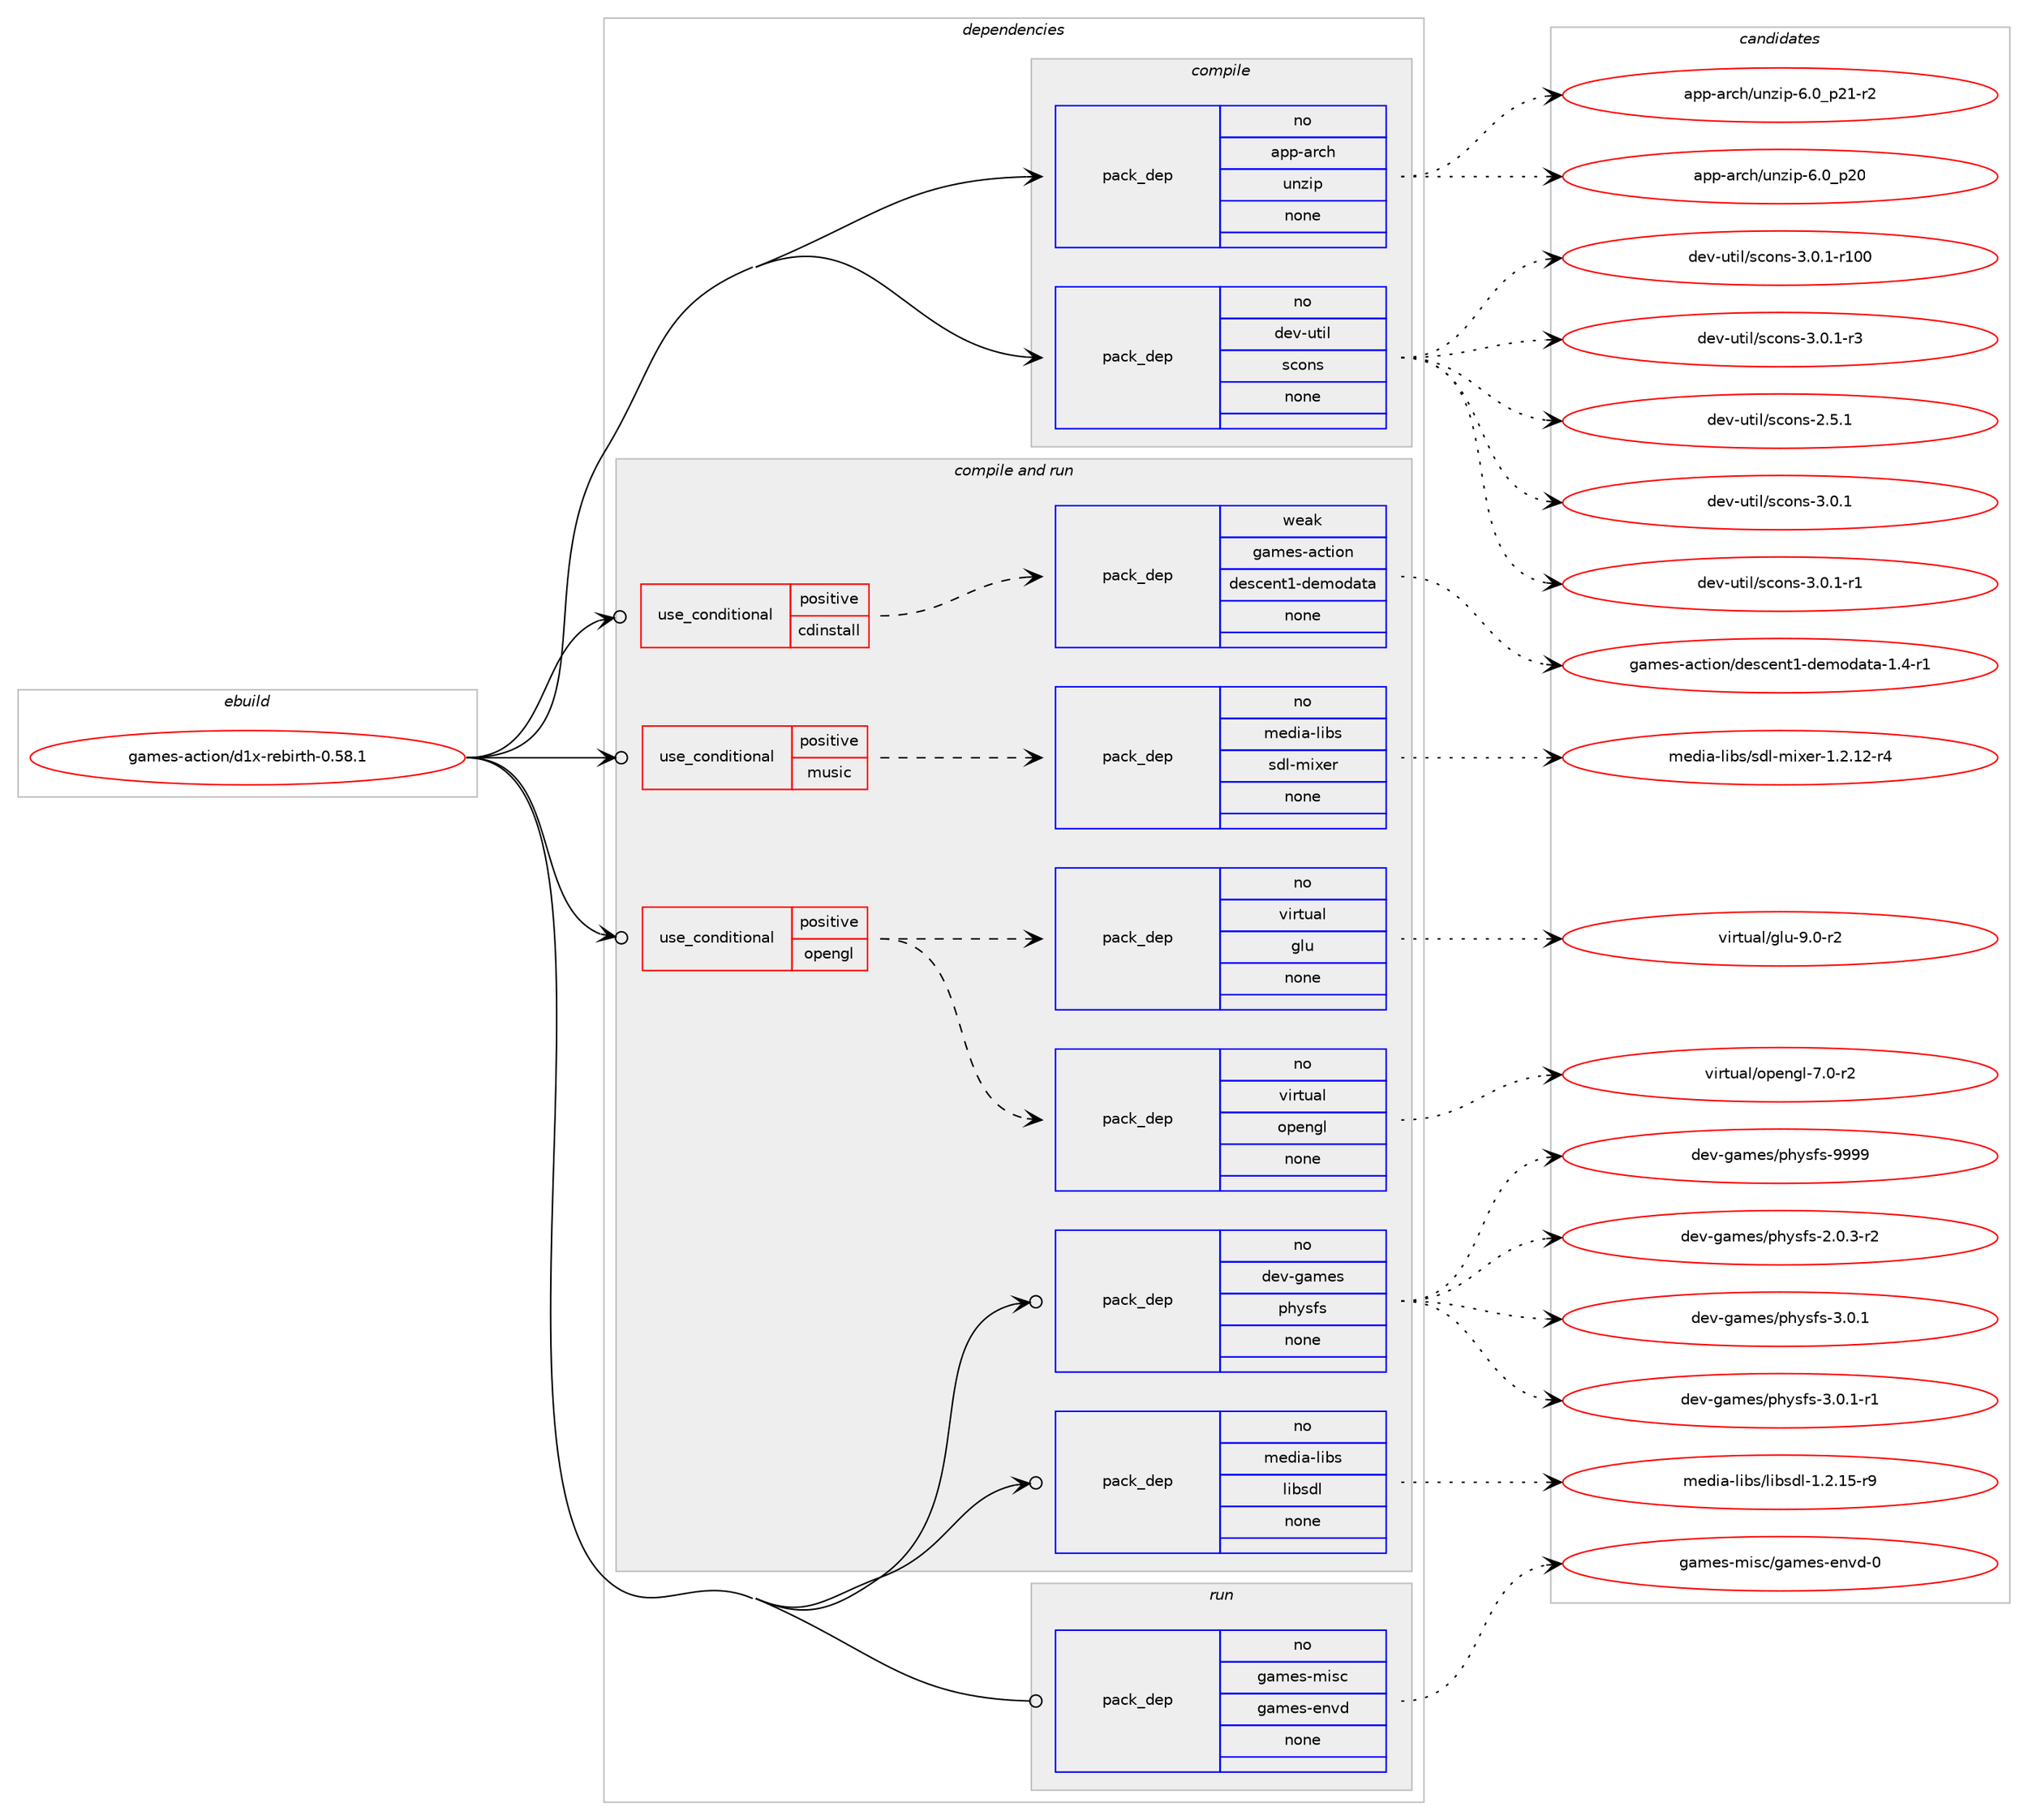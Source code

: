 digraph prolog {

# *************
# Graph options
# *************

newrank=true;
concentrate=true;
compound=true;
graph [rankdir=LR,fontname=Helvetica,fontsize=10,ranksep=1.5];#, ranksep=2.5, nodesep=0.2];
edge  [arrowhead=vee];
node  [fontname=Helvetica,fontsize=10];

# **********
# The ebuild
# **********

subgraph cluster_leftcol {
color=gray;
rank=same;
label=<<i>ebuild</i>>;
id [label="games-action/d1x-rebirth-0.58.1", color=red, width=4, href="../games-action/d1x-rebirth-0.58.1.svg"];
}

# ****************
# The dependencies
# ****************

subgraph cluster_midcol {
color=gray;
label=<<i>dependencies</i>>;
subgraph cluster_compile {
fillcolor="#eeeeee";
style=filled;
label=<<i>compile</i>>;
subgraph pack2119 {
dependency2539 [label=<<TABLE BORDER="0" CELLBORDER="1" CELLSPACING="0" CELLPADDING="4" WIDTH="220"><TR><TD ROWSPAN="6" CELLPADDING="30">pack_dep</TD></TR><TR><TD WIDTH="110">no</TD></TR><TR><TD>app-arch</TD></TR><TR><TD>unzip</TD></TR><TR><TD>none</TD></TR><TR><TD></TD></TR></TABLE>>, shape=none, color=blue];
}
id:e -> dependency2539:w [weight=20,style="solid",arrowhead="vee"];
subgraph pack2120 {
dependency2540 [label=<<TABLE BORDER="0" CELLBORDER="1" CELLSPACING="0" CELLPADDING="4" WIDTH="220"><TR><TD ROWSPAN="6" CELLPADDING="30">pack_dep</TD></TR><TR><TD WIDTH="110">no</TD></TR><TR><TD>dev-util</TD></TR><TR><TD>scons</TD></TR><TR><TD>none</TD></TR><TR><TD></TD></TR></TABLE>>, shape=none, color=blue];
}
id:e -> dependency2540:w [weight=20,style="solid",arrowhead="vee"];
}
subgraph cluster_compileandrun {
fillcolor="#eeeeee";
style=filled;
label=<<i>compile and run</i>>;
subgraph cond332 {
dependency2541 [label=<<TABLE BORDER="0" CELLBORDER="1" CELLSPACING="0" CELLPADDING="4"><TR><TD ROWSPAN="3" CELLPADDING="10">use_conditional</TD></TR><TR><TD>positive</TD></TR><TR><TD>cdinstall</TD></TR></TABLE>>, shape=none, color=red];
subgraph pack2121 {
dependency2542 [label=<<TABLE BORDER="0" CELLBORDER="1" CELLSPACING="0" CELLPADDING="4" WIDTH="220"><TR><TD ROWSPAN="6" CELLPADDING="30">pack_dep</TD></TR><TR><TD WIDTH="110">weak</TD></TR><TR><TD>games-action</TD></TR><TR><TD>descent1-demodata</TD></TR><TR><TD>none</TD></TR><TR><TD></TD></TR></TABLE>>, shape=none, color=blue];
}
dependency2541:e -> dependency2542:w [weight=20,style="dashed",arrowhead="vee"];
}
id:e -> dependency2541:w [weight=20,style="solid",arrowhead="odotvee"];
subgraph cond333 {
dependency2543 [label=<<TABLE BORDER="0" CELLBORDER="1" CELLSPACING="0" CELLPADDING="4"><TR><TD ROWSPAN="3" CELLPADDING="10">use_conditional</TD></TR><TR><TD>positive</TD></TR><TR><TD>music</TD></TR></TABLE>>, shape=none, color=red];
subgraph pack2122 {
dependency2544 [label=<<TABLE BORDER="0" CELLBORDER="1" CELLSPACING="0" CELLPADDING="4" WIDTH="220"><TR><TD ROWSPAN="6" CELLPADDING="30">pack_dep</TD></TR><TR><TD WIDTH="110">no</TD></TR><TR><TD>media-libs</TD></TR><TR><TD>sdl-mixer</TD></TR><TR><TD>none</TD></TR><TR><TD></TD></TR></TABLE>>, shape=none, color=blue];
}
dependency2543:e -> dependency2544:w [weight=20,style="dashed",arrowhead="vee"];
}
id:e -> dependency2543:w [weight=20,style="solid",arrowhead="odotvee"];
subgraph cond334 {
dependency2545 [label=<<TABLE BORDER="0" CELLBORDER="1" CELLSPACING="0" CELLPADDING="4"><TR><TD ROWSPAN="3" CELLPADDING="10">use_conditional</TD></TR><TR><TD>positive</TD></TR><TR><TD>opengl</TD></TR></TABLE>>, shape=none, color=red];
subgraph pack2123 {
dependency2546 [label=<<TABLE BORDER="0" CELLBORDER="1" CELLSPACING="0" CELLPADDING="4" WIDTH="220"><TR><TD ROWSPAN="6" CELLPADDING="30">pack_dep</TD></TR><TR><TD WIDTH="110">no</TD></TR><TR><TD>virtual</TD></TR><TR><TD>opengl</TD></TR><TR><TD>none</TD></TR><TR><TD></TD></TR></TABLE>>, shape=none, color=blue];
}
dependency2545:e -> dependency2546:w [weight=20,style="dashed",arrowhead="vee"];
subgraph pack2124 {
dependency2547 [label=<<TABLE BORDER="0" CELLBORDER="1" CELLSPACING="0" CELLPADDING="4" WIDTH="220"><TR><TD ROWSPAN="6" CELLPADDING="30">pack_dep</TD></TR><TR><TD WIDTH="110">no</TD></TR><TR><TD>virtual</TD></TR><TR><TD>glu</TD></TR><TR><TD>none</TD></TR><TR><TD></TD></TR></TABLE>>, shape=none, color=blue];
}
dependency2545:e -> dependency2547:w [weight=20,style="dashed",arrowhead="vee"];
}
id:e -> dependency2545:w [weight=20,style="solid",arrowhead="odotvee"];
subgraph pack2125 {
dependency2548 [label=<<TABLE BORDER="0" CELLBORDER="1" CELLSPACING="0" CELLPADDING="4" WIDTH="220"><TR><TD ROWSPAN="6" CELLPADDING="30">pack_dep</TD></TR><TR><TD WIDTH="110">no</TD></TR><TR><TD>dev-games</TD></TR><TR><TD>physfs</TD></TR><TR><TD>none</TD></TR><TR><TD></TD></TR></TABLE>>, shape=none, color=blue];
}
id:e -> dependency2548:w [weight=20,style="solid",arrowhead="odotvee"];
subgraph pack2126 {
dependency2549 [label=<<TABLE BORDER="0" CELLBORDER="1" CELLSPACING="0" CELLPADDING="4" WIDTH="220"><TR><TD ROWSPAN="6" CELLPADDING="30">pack_dep</TD></TR><TR><TD WIDTH="110">no</TD></TR><TR><TD>media-libs</TD></TR><TR><TD>libsdl</TD></TR><TR><TD>none</TD></TR><TR><TD></TD></TR></TABLE>>, shape=none, color=blue];
}
id:e -> dependency2549:w [weight=20,style="solid",arrowhead="odotvee"];
}
subgraph cluster_run {
fillcolor="#eeeeee";
style=filled;
label=<<i>run</i>>;
subgraph pack2127 {
dependency2550 [label=<<TABLE BORDER="0" CELLBORDER="1" CELLSPACING="0" CELLPADDING="4" WIDTH="220"><TR><TD ROWSPAN="6" CELLPADDING="30">pack_dep</TD></TR><TR><TD WIDTH="110">no</TD></TR><TR><TD>games-misc</TD></TR><TR><TD>games-envd</TD></TR><TR><TD>none</TD></TR><TR><TD></TD></TR></TABLE>>, shape=none, color=blue];
}
id:e -> dependency2550:w [weight=20,style="solid",arrowhead="odot"];
}
}

# **************
# The candidates
# **************

subgraph cluster_choices {
rank=same;
color=gray;
label=<<i>candidates</i>>;

subgraph choice2119 {
color=black;
nodesep=1;
choice971121124597114991044711711012210511245544648951125048 [label="app-arch/unzip-6.0_p20", color=red, width=4,href="../app-arch/unzip-6.0_p20.svg"];
choice9711211245971149910447117110122105112455446489511250494511450 [label="app-arch/unzip-6.0_p21-r2", color=red, width=4,href="../app-arch/unzip-6.0_p21-r2.svg"];
dependency2539:e -> choice971121124597114991044711711012210511245544648951125048:w [style=dotted,weight="100"];
dependency2539:e -> choice9711211245971149910447117110122105112455446489511250494511450:w [style=dotted,weight="100"];
}
subgraph choice2120 {
color=black;
nodesep=1;
choice100101118451171161051084711599111110115455046534649 [label="dev-util/scons-2.5.1", color=red, width=4,href="../dev-util/scons-2.5.1.svg"];
choice100101118451171161051084711599111110115455146484649 [label="dev-util/scons-3.0.1", color=red, width=4,href="../dev-util/scons-3.0.1.svg"];
choice1001011184511711610510847115991111101154551464846494511449 [label="dev-util/scons-3.0.1-r1", color=red, width=4,href="../dev-util/scons-3.0.1-r1.svg"];
choice10010111845117116105108471159911111011545514648464945114494848 [label="dev-util/scons-3.0.1-r100", color=red, width=4,href="../dev-util/scons-3.0.1-r100.svg"];
choice1001011184511711610510847115991111101154551464846494511451 [label="dev-util/scons-3.0.1-r3", color=red, width=4,href="../dev-util/scons-3.0.1-r3.svg"];
dependency2540:e -> choice100101118451171161051084711599111110115455046534649:w [style=dotted,weight="100"];
dependency2540:e -> choice100101118451171161051084711599111110115455146484649:w [style=dotted,weight="100"];
dependency2540:e -> choice1001011184511711610510847115991111101154551464846494511449:w [style=dotted,weight="100"];
dependency2540:e -> choice10010111845117116105108471159911111011545514648464945114494848:w [style=dotted,weight="100"];
dependency2540:e -> choice1001011184511711610510847115991111101154551464846494511451:w [style=dotted,weight="100"];
}
subgraph choice2121 {
color=black;
nodesep=1;
choice10397109101115459799116105111110471001011159910111011649451001011091111009711697454946524511449 [label="games-action/descent1-demodata-1.4-r1", color=red, width=4,href="../games-action/descent1-demodata-1.4-r1.svg"];
dependency2542:e -> choice10397109101115459799116105111110471001011159910111011649451001011091111009711697454946524511449:w [style=dotted,weight="100"];
}
subgraph choice2122 {
color=black;
nodesep=1;
choice1091011001059745108105981154711510010845109105120101114454946504649504511452 [label="media-libs/sdl-mixer-1.2.12-r4", color=red, width=4,href="../media-libs/sdl-mixer-1.2.12-r4.svg"];
dependency2544:e -> choice1091011001059745108105981154711510010845109105120101114454946504649504511452:w [style=dotted,weight="100"];
}
subgraph choice2123 {
color=black;
nodesep=1;
choice1181051141161179710847111112101110103108455546484511450 [label="virtual/opengl-7.0-r2", color=red, width=4,href="../virtual/opengl-7.0-r2.svg"];
dependency2546:e -> choice1181051141161179710847111112101110103108455546484511450:w [style=dotted,weight="100"];
}
subgraph choice2124 {
color=black;
nodesep=1;
choice1181051141161179710847103108117455746484511450 [label="virtual/glu-9.0-r2", color=red, width=4,href="../virtual/glu-9.0-r2.svg"];
dependency2547:e -> choice1181051141161179710847103108117455746484511450:w [style=dotted,weight="100"];
}
subgraph choice2125 {
color=black;
nodesep=1;
choice1001011184510397109101115471121041211151021154550464846514511450 [label="dev-games/physfs-2.0.3-r2", color=red, width=4,href="../dev-games/physfs-2.0.3-r2.svg"];
choice100101118451039710910111547112104121115102115455146484649 [label="dev-games/physfs-3.0.1", color=red, width=4,href="../dev-games/physfs-3.0.1.svg"];
choice1001011184510397109101115471121041211151021154551464846494511449 [label="dev-games/physfs-3.0.1-r1", color=red, width=4,href="../dev-games/physfs-3.0.1-r1.svg"];
choice1001011184510397109101115471121041211151021154557575757 [label="dev-games/physfs-9999", color=red, width=4,href="../dev-games/physfs-9999.svg"];
dependency2548:e -> choice1001011184510397109101115471121041211151021154550464846514511450:w [style=dotted,weight="100"];
dependency2548:e -> choice100101118451039710910111547112104121115102115455146484649:w [style=dotted,weight="100"];
dependency2548:e -> choice1001011184510397109101115471121041211151021154551464846494511449:w [style=dotted,weight="100"];
dependency2548:e -> choice1001011184510397109101115471121041211151021154557575757:w [style=dotted,weight="100"];
}
subgraph choice2126 {
color=black;
nodesep=1;
choice1091011001059745108105981154710810598115100108454946504649534511457 [label="media-libs/libsdl-1.2.15-r9", color=red, width=4,href="../media-libs/libsdl-1.2.15-r9.svg"];
dependency2549:e -> choice1091011001059745108105981154710810598115100108454946504649534511457:w [style=dotted,weight="100"];
}
subgraph choice2127 {
color=black;
nodesep=1;
choice1039710910111545109105115994710397109101115451011101181004548 [label="games-misc/games-envd-0", color=red, width=4,href="../games-misc/games-envd-0.svg"];
dependency2550:e -> choice1039710910111545109105115994710397109101115451011101181004548:w [style=dotted,weight="100"];
}
}

}
